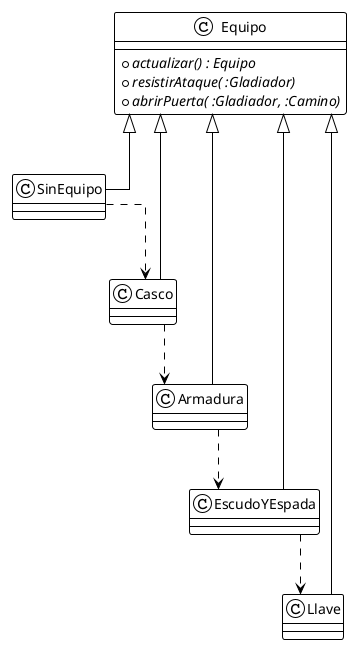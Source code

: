 @startuml
!theme plain
skinparam groupInheritance 1
skinparam linetype ortho

Equipo <|-- SinEquipo
Equipo <|-- Casco
Equipo <|-- Armadura
Equipo <|-- EscudoYEspada
Equipo <|-- Llave

SinEquipo ..> Casco
Casco ..> Armadura
Armadura ..> EscudoYEspada
EscudoYEspada ..> Llave

Class Equipo{
    + {abstract} actualizar() : Equipo
    + {abstract} resistirAtaque( :Gladiador)
    + {abstract} abrirPuerta( :Gladiador, :Camino)
}

class SinEquipo{
}

class Casco{
}

class Armadura{
}

class EscudoYEspada {
}

class Llave {
}


@enduml